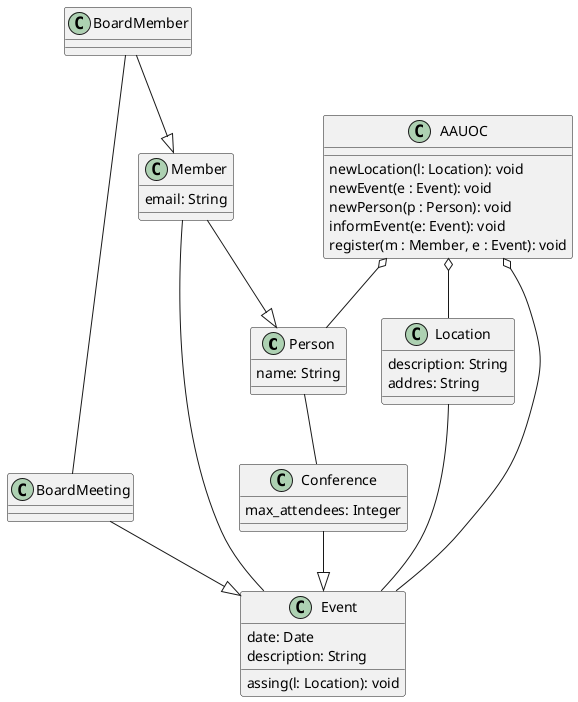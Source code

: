 @startuml

class Person {
{field}name: String
}

class Member {
{field}email: String
}

class BoardMember {
}

class Event {
{field}date: Date
{field}description: String
{method}assing(l: Location): void
}

class Conference {
{field}max_attendees: Integer
}

class BoardMeeting {
}

class Location {
{field}description: String
{field}addres: String
}

class AAUOC {
{method}newLocation(l: Location): void
{method}newEvent(e : Event): void
{method}newPerson(p : Person): void
{method}informEvent(e: Event): void
{method}register(m : Member, e : Event): void
}

 Member --|> Person
 BoardMember --|> Member

 Conference --|> Event
 BoardMeeting --|> Event

 AAUOC o-- Location
 AAUOC o-- Event
 Location -- Event
 AAUOC o-- Person
 Member -- Event
 Person -- Conference
 BoardMember -- BoardMeeting

@enduml